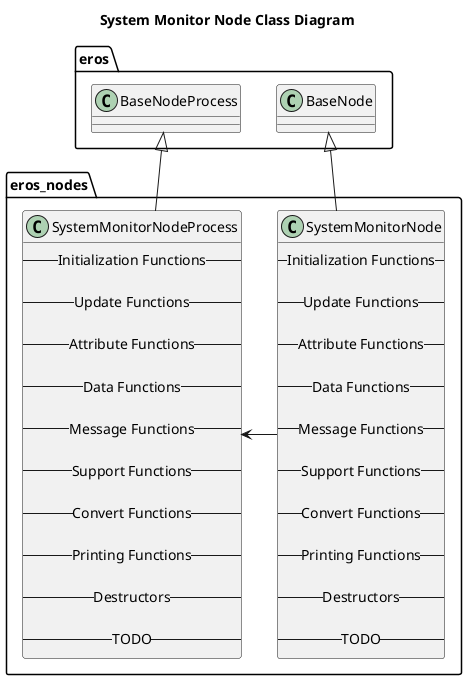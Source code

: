 @startuml
title System Monitor Node Class Diagram
package eros {
    class BaseNode
    class BaseNodeProcess
}
namespace eros_nodes {
    class SystemMonitorNode {
        -- Initialization Functions --

        -- Update Functions --

        -- Attribute Functions --

        -- Data Functions --

        -- Message Functions --

        -- Support Functions --

        -- Convert Functions --
        
        -- Printing Functions --

        -- Destructors --

        -- TODO --
    }
    class SystemMonitorNodeProcess {
        -- Initialization Functions --

        -- Update Functions --

        -- Attribute Functions --

        -- Data Functions --

        -- Message Functions --

        -- Support Functions --

        -- Convert Functions --
        
        -- Printing Functions --

        -- Destructors --

        -- TODO --
    }

    BaseNode <|-- SystemMonitorNode
    BaseNodeProcess <|-- SystemMonitorNodeProcess
    SystemMonitorNode -> SystemMonitorNodeProcess 
}

@enduml